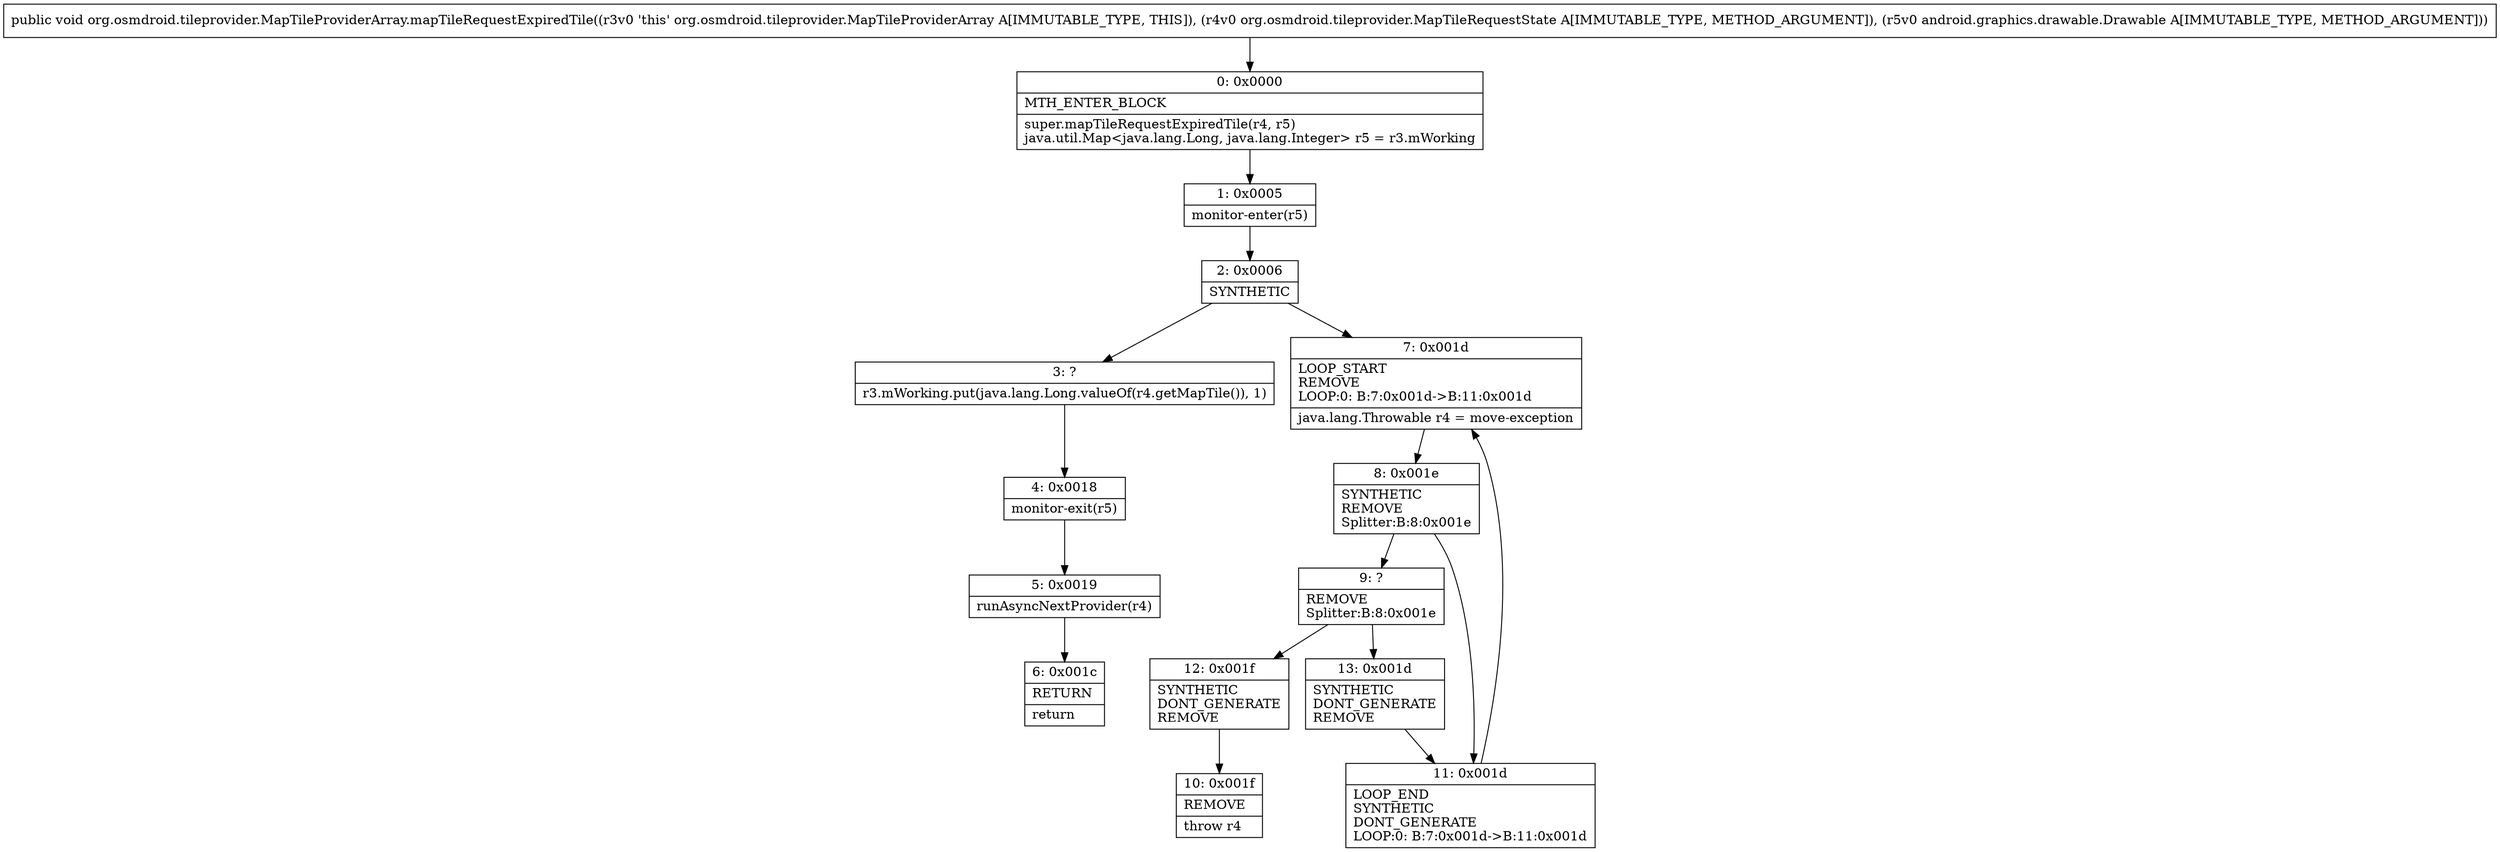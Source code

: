 digraph "CFG fororg.osmdroid.tileprovider.MapTileProviderArray.mapTileRequestExpiredTile(Lorg\/osmdroid\/tileprovider\/MapTileRequestState;Landroid\/graphics\/drawable\/Drawable;)V" {
Node_0 [shape=record,label="{0\:\ 0x0000|MTH_ENTER_BLOCK\l|super.mapTileRequestExpiredTile(r4, r5)\ljava.util.Map\<java.lang.Long, java.lang.Integer\> r5 = r3.mWorking\l}"];
Node_1 [shape=record,label="{1\:\ 0x0005|monitor\-enter(r5)\l}"];
Node_2 [shape=record,label="{2\:\ 0x0006|SYNTHETIC\l}"];
Node_3 [shape=record,label="{3\:\ ?|r3.mWorking.put(java.lang.Long.valueOf(r4.getMapTile()), 1)\l}"];
Node_4 [shape=record,label="{4\:\ 0x0018|monitor\-exit(r5)\l}"];
Node_5 [shape=record,label="{5\:\ 0x0019|runAsyncNextProvider(r4)\l}"];
Node_6 [shape=record,label="{6\:\ 0x001c|RETURN\l|return\l}"];
Node_7 [shape=record,label="{7\:\ 0x001d|LOOP_START\lREMOVE\lLOOP:0: B:7:0x001d\-\>B:11:0x001d\l|java.lang.Throwable r4 = move\-exception\l}"];
Node_8 [shape=record,label="{8\:\ 0x001e|SYNTHETIC\lREMOVE\lSplitter:B:8:0x001e\l}"];
Node_9 [shape=record,label="{9\:\ ?|REMOVE\lSplitter:B:8:0x001e\l}"];
Node_10 [shape=record,label="{10\:\ 0x001f|REMOVE\l|throw r4\l}"];
Node_11 [shape=record,label="{11\:\ 0x001d|LOOP_END\lSYNTHETIC\lDONT_GENERATE\lLOOP:0: B:7:0x001d\-\>B:11:0x001d\l}"];
Node_12 [shape=record,label="{12\:\ 0x001f|SYNTHETIC\lDONT_GENERATE\lREMOVE\l}"];
Node_13 [shape=record,label="{13\:\ 0x001d|SYNTHETIC\lDONT_GENERATE\lREMOVE\l}"];
MethodNode[shape=record,label="{public void org.osmdroid.tileprovider.MapTileProviderArray.mapTileRequestExpiredTile((r3v0 'this' org.osmdroid.tileprovider.MapTileProviderArray A[IMMUTABLE_TYPE, THIS]), (r4v0 org.osmdroid.tileprovider.MapTileRequestState A[IMMUTABLE_TYPE, METHOD_ARGUMENT]), (r5v0 android.graphics.drawable.Drawable A[IMMUTABLE_TYPE, METHOD_ARGUMENT])) }"];
MethodNode -> Node_0;
Node_0 -> Node_1;
Node_1 -> Node_2;
Node_2 -> Node_3;
Node_2 -> Node_7;
Node_3 -> Node_4;
Node_4 -> Node_5;
Node_5 -> Node_6;
Node_7 -> Node_8;
Node_8 -> Node_9;
Node_8 -> Node_11;
Node_9 -> Node_12;
Node_9 -> Node_13;
Node_11 -> Node_7;
Node_12 -> Node_10;
Node_13 -> Node_11;
}

